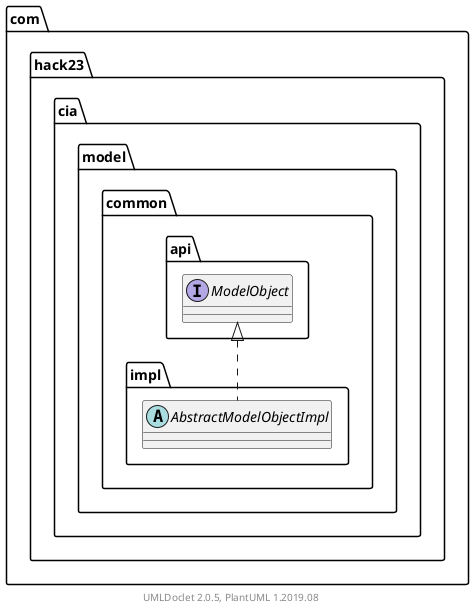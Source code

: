 @startuml
    namespace com.hack23.cia.model.common.impl {

        abstract class AbstractModelObjectImpl [[AbstractModelObjectImpl.html]] {
        }

        com.hack23.cia.model.common.api.ModelObject <|.. AbstractModelObjectImpl
    }

    namespace com.hack23.cia.model.common.api {
        interface ModelObject
    }

    center footer UMLDoclet 2.0.5, PlantUML 1.2019.08
@enduml
